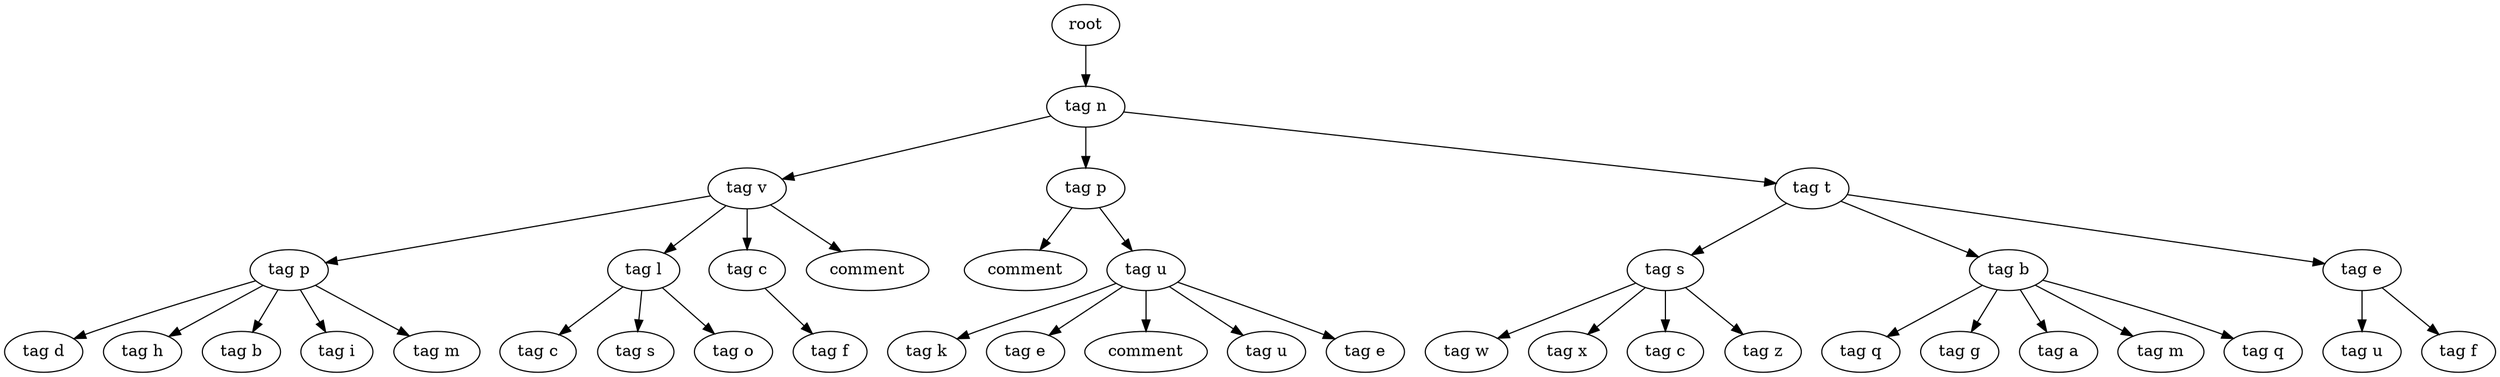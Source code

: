 digraph Tree{
0[label="root"];
0->00
00[label="tag n"];
00->000
000[label="tag v"];
000->0000
0000[label="tag p"];
0000->00000
00000[label="tag d"];
0000->00001
00001[label="tag h"];
0000->00002
00002[label="tag b"];
0000->00003
00003[label="tag i"];
0000->00004
00004[label="tag m"];
000->0001
0001[label="tag l"];
0001->00010
00010[label="tag c"];
0001->00011
00011[label="tag s"];
0001->00012
00012[label="tag o"];
000->0002
0002[label="tag c"];
0002->00020
00020[label="tag f"];
000->0003
0003[label="comment"];
00->001
001[label="tag p"];
001->0010
0010[label="comment"];
001->0011
0011[label="tag u"];
0011->00110
00110[label="tag k"];
0011->00111
00111[label="tag e"];
0011->00112
00112[label="comment"];
0011->00113
00113[label="tag u"];
0011->00114
00114[label="tag e"];
00->002
002[label="tag t"];
002->0020
0020[label="tag s"];
0020->00200
00200[label="tag w"];
0020->00201
00201[label="tag x"];
0020->00202
00202[label="tag c"];
0020->00203
00203[label="tag z"];
002->0021
0021[label="tag b"];
0021->00210
00210[label="tag q"];
0021->00211
00211[label="tag g"];
0021->00212
00212[label="tag a"];
0021->00213
00213[label="tag m"];
0021->00214
00214[label="tag q"];
002->0022
0022[label="tag e"];
0022->00220
00220[label="tag u"];
0022->00221
00221[label="tag f"];
}
